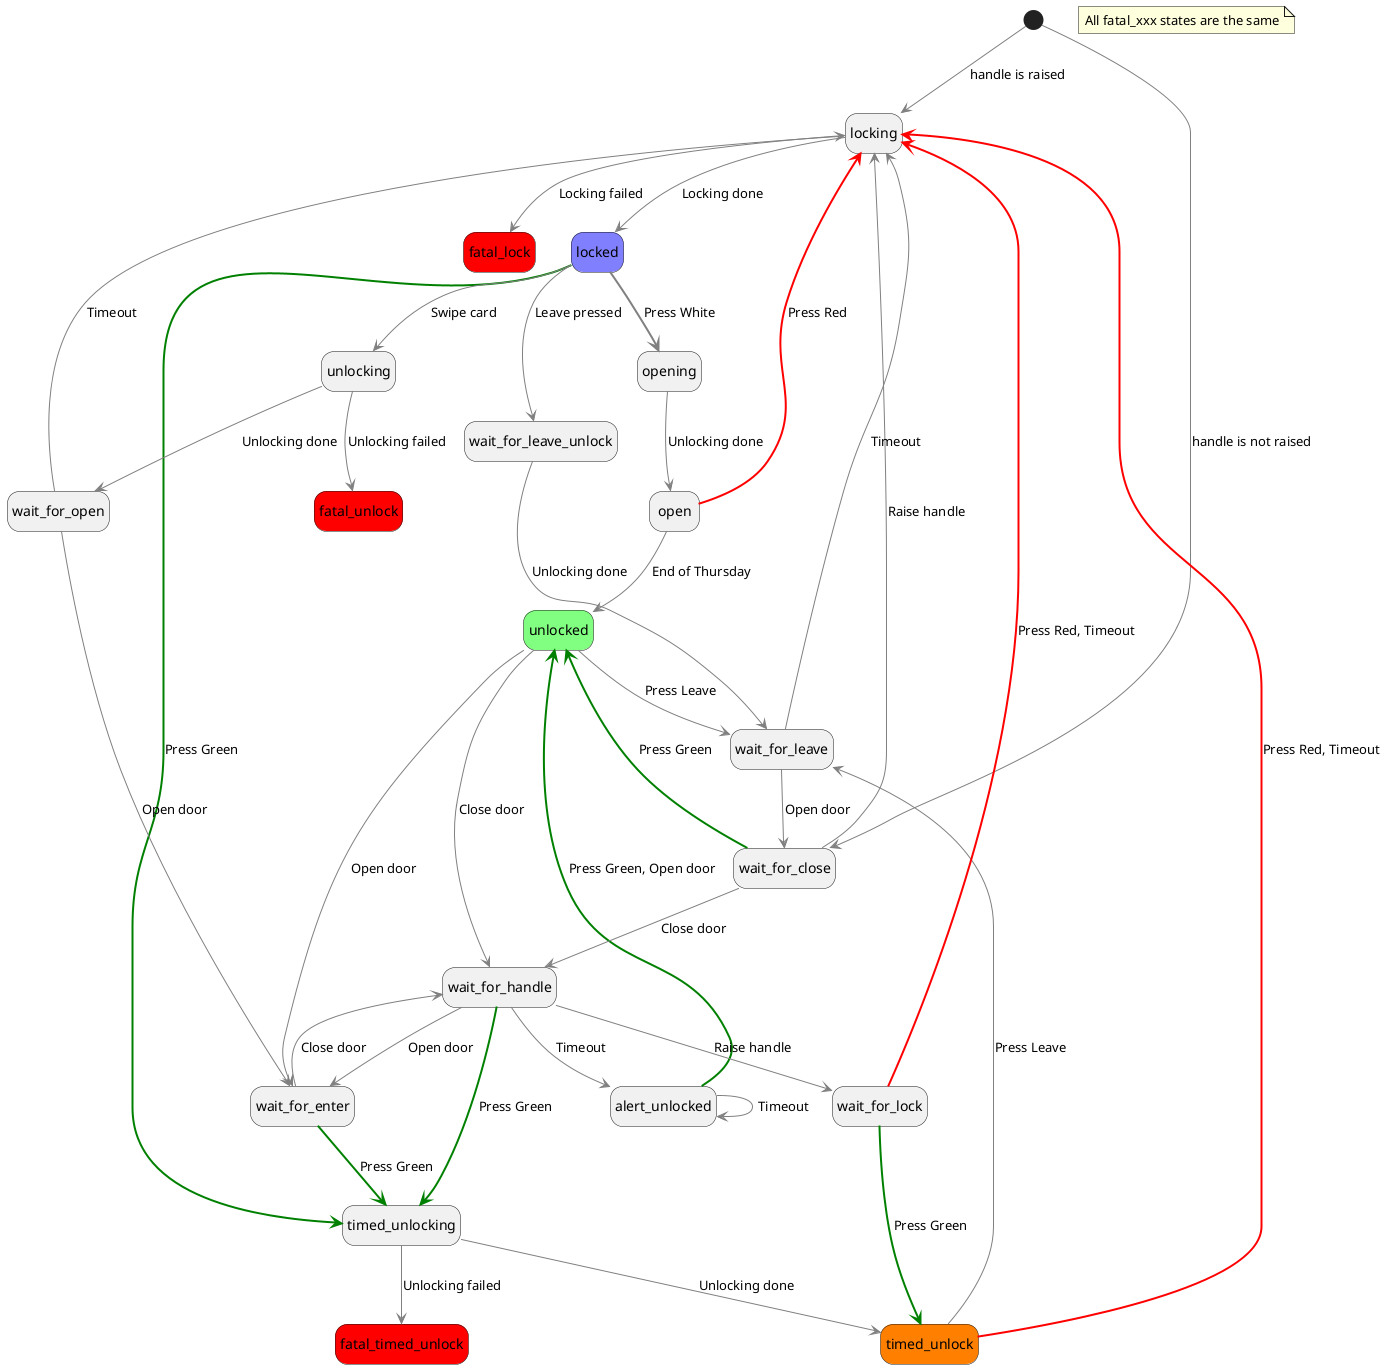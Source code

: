 @startuml
hide empty description

<style>
stateDiagram {
  arrow {
    LineColor Gray
  }
}
</style>

state fatal_lock #ff0000
state fatal_unlock #ff0000
state fatal_timed_unlock #ff0000

note "All fatal_xxx states are the same" as fatal_note

state locked #8080ff
state unlocked #80ff80
state timed_unlock #ff8000

[*] --> locking: handle is raised
[*] --> wait_for_close: handle is not raised
alert_unlocked --> alert_unlocked: Timeout
alert_unlocked -[#green,bold]-> unlocked: Press Green, Open door
locked -[#gray,bold]-> opening: Press White
locked -[#green,bold]-> timed_unlocking: Press Green
locked --> unlocking: Swipe card
locked --> wait_for_leave_unlock: Leave pressed
locking --> fatal_lock: Locking failed
locking --> locked: Locking done
open -[#red,bold]-> locking: Press Red
open --> unlocked: End of Thursday
opening --> open: Unlocking done
timed_unlock -[#red,bold]-> locking: Press Red, Timeout
timed_unlock --> wait_for_leave: Press Leave
timed_unlocking --> fatal_timed_unlock: Unlocking failed
timed_unlocking --> timed_unlock: Unlocking done
unlocked --> wait_for_enter: Open door
unlocked --> wait_for_handle: Close door
unlocked --> wait_for_leave: Press Leave
unlocking --> fatal_unlock: Unlocking failed
unlocking --> wait_for_open: Unlocking done
wait_for_close --> locking: Raise handle
wait_for_close -[#green,bold]-> unlocked: Press Green
wait_for_close --> wait_for_handle: Close door
wait_for_enter -[#green,bold]-> timed_unlocking: Press Green
wait_for_enter --> wait_for_handle: Close door
wait_for_handle --> alert_unlocked: Timeout
wait_for_handle -[#green,bold]-> timed_unlocking: Press Green
wait_for_handle --> wait_for_enter: Open door
wait_for_handle --> wait_for_lock: Raise handle
wait_for_leave --> locking: Timeout
wait_for_leave --> wait_for_close: Open door
wait_for_leave_unlock --> wait_for_leave: Unlocking done
wait_for_lock -[#red,bold]-> locking: Press Red, Timeout
wait_for_lock -[#green,bold]-> timed_unlock: Press Green
wait_for_open --> locking: Timeout
wait_for_open --> wait_for_enter: Open door
@enduml

